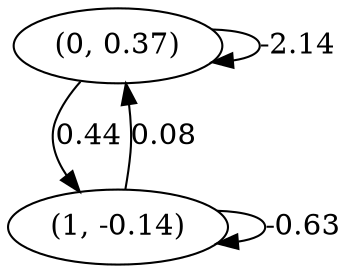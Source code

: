 digraph {
    0 [ label = "(0, 0.37)" ]
    1 [ label = "(1, -0.14)" ]
    0 -> 0 [ label = "-2.14" ]
    1 -> 1 [ label = "-0.63" ]
    1 -> 0 [ label = "0.08" ]
    0 -> 1 [ label = "0.44" ]
}

